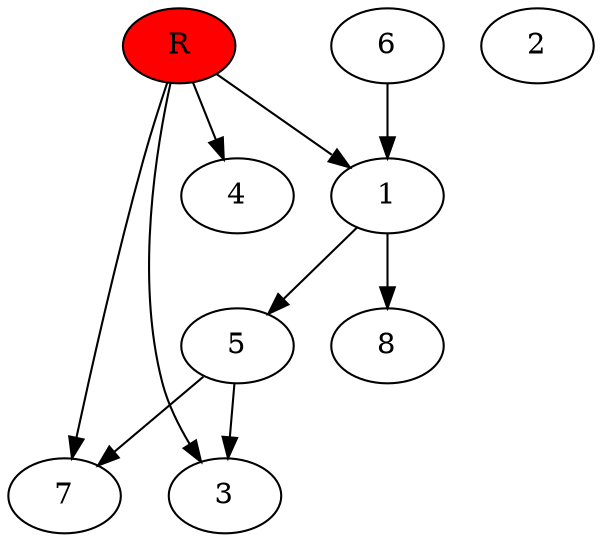 digraph prb12947 {
	1
	2
	3
	4
	5
	6
	7
	8
	R [fillcolor="#ff0000" style=filled]
	1 -> 5
	1 -> 8
	5 -> 3
	5 -> 7
	6 -> 1
	R -> 1
	R -> 3
	R -> 4
	R -> 7
}
